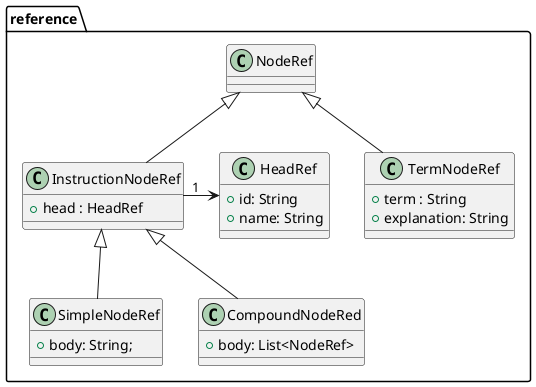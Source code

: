 @startuml

package reference {
	class NodeRef {

	}

	class InstructionNodeRef {
		+ head : HeadRef
	}

	class SimpleNodeRef {
		+ body: String;
	}

	class CompoundNodeRed {
		+ body: List<NodeRef>
	}

	class HeadRef {
		+ id: String
		+ name: String
	}

	class TermNodeRef {
		+ term : String
		+ explanation: String
	}

	NodeRef <|-- TermNodeRef
	NodeRef <|-- InstructionNodeRef
	InstructionNodeRef <|-- SimpleNodeRef
	InstructionNodeRef <|-- CompoundNodeRed

	InstructionNodeRef "1" -> HeadRef

}


@enduml